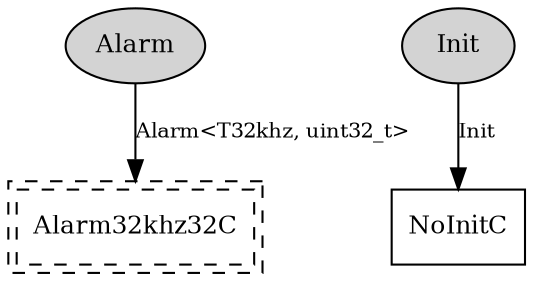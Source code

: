 digraph "tos.platforms.micaz.chips.cc2420.HplCC2420AlarmC" {
  n0x407c46c8 [shape=ellipse, style=filled, label="Alarm", fontsize=12];
  "HplCC2420AlarmC.Alarm32khz32C" [fontsize=12, shape=box,peripheries=2, style=dashed, label="Alarm32khz32C", URL="../chtml/tos.platforms.mica.Alarm32khz32C.html"];
  n0x407d9090 [shape=ellipse, style=filled, label="Init", fontsize=12];
  "NoInitC" [fontsize=12, shape=box, URL="../chtml/tos.system.NoInitC.html"];
  "n0x407c46c8" -> "HplCC2420AlarmC.Alarm32khz32C" [label="Alarm<T32khz, uint32_t>", URL="../ihtml/tos.lib.timer.Alarm.html", fontsize=10];
  "n0x407d9090" -> "NoInitC" [label="Init", URL="../ihtml/tos.interfaces.Init.html", fontsize=10];
}
